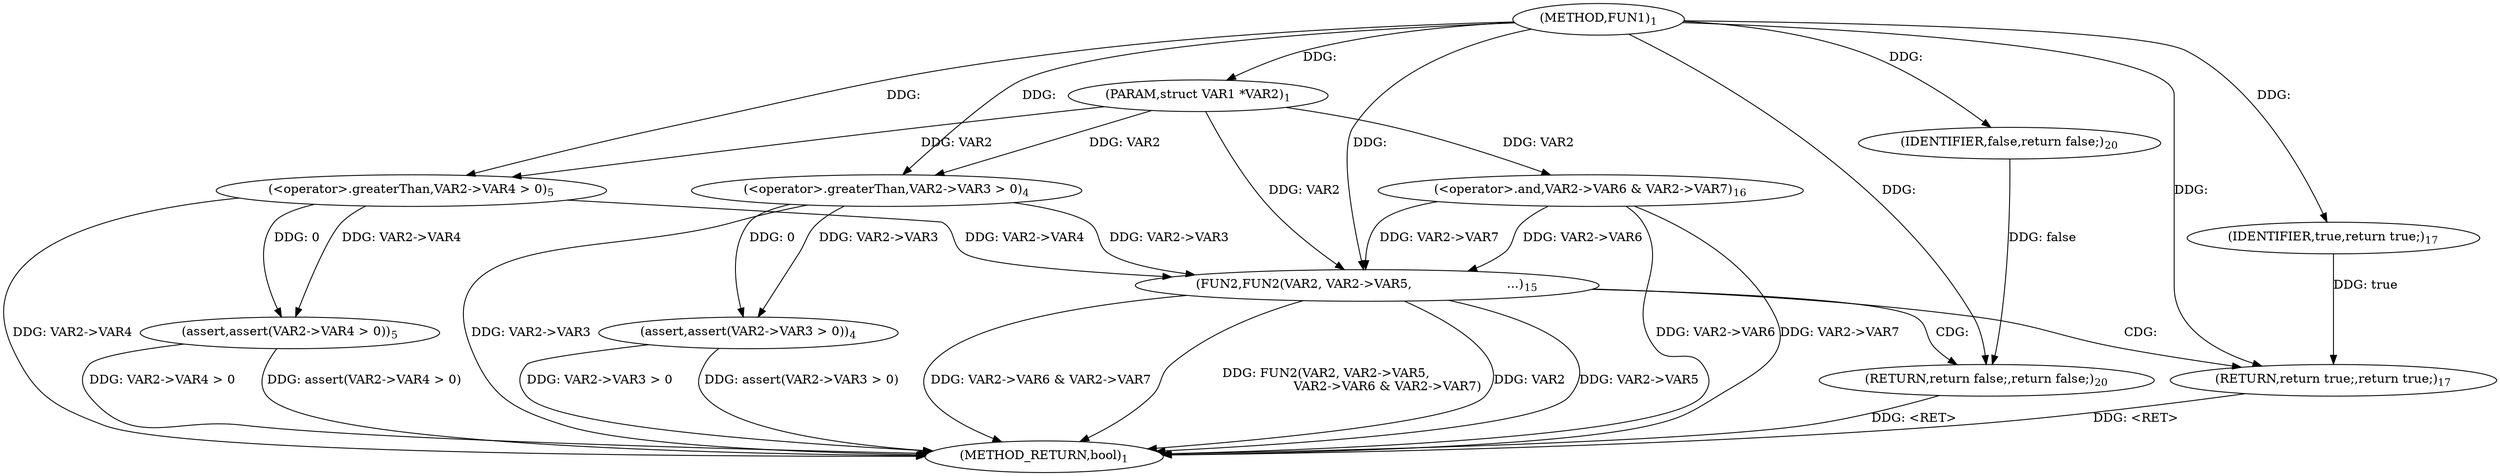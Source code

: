 digraph "FUN1" {  
"8" [label = <(METHOD,FUN1)<SUB>1</SUB>> ]
"41" [label = <(METHOD_RETURN,bool)<SUB>1</SUB>> ]
"9" [label = <(PARAM,struct VAR1 *VAR2)<SUB>1</SUB>> ]
"11" [label = <(assert,assert(VAR2-&gt;VAR3 &gt; 0))<SUB>4</SUB>> ]
"17" [label = <(assert,assert(VAR2-&gt;VAR4 &gt; 0))<SUB>5</SUB>> ]
"39" [label = <(RETURN,return false;,return false;)<SUB>20</SUB>> ]
"24" [label = <(FUN2,FUN2(VAR2, VAR2-&gt;VAR5,
                        ...)<SUB>15</SUB>> ]
"40" [label = <(IDENTIFIER,false,return false;)<SUB>20</SUB>> ]
"12" [label = <(&lt;operator&gt;.greaterThan,VAR2-&gt;VAR3 &gt; 0)<SUB>4</SUB>> ]
"18" [label = <(&lt;operator&gt;.greaterThan,VAR2-&gt;VAR4 &gt; 0)<SUB>5</SUB>> ]
"37" [label = <(RETURN,return true;,return true;)<SUB>17</SUB>> ]
"29" [label = <(&lt;operator&gt;.and,VAR2-&gt;VAR6 &amp; VAR2-&gt;VAR7)<SUB>16</SUB>> ]
"38" [label = <(IDENTIFIER,true,return true;)<SUB>17</SUB>> ]
  "39" -> "41"  [ label = "DDG: &lt;RET&gt;"] 
  "37" -> "41"  [ label = "DDG: &lt;RET&gt;"] 
  "12" -> "41"  [ label = "DDG: VAR2-&gt;VAR3"] 
  "11" -> "41"  [ label = "DDG: VAR2-&gt;VAR3 &gt; 0"] 
  "11" -> "41"  [ label = "DDG: assert(VAR2-&gt;VAR3 &gt; 0)"] 
  "18" -> "41"  [ label = "DDG: VAR2-&gt;VAR4"] 
  "17" -> "41"  [ label = "DDG: VAR2-&gt;VAR4 &gt; 0"] 
  "17" -> "41"  [ label = "DDG: assert(VAR2-&gt;VAR4 &gt; 0)"] 
  "24" -> "41"  [ label = "DDG: VAR2"] 
  "24" -> "41"  [ label = "DDG: VAR2-&gt;VAR5"] 
  "29" -> "41"  [ label = "DDG: VAR2-&gt;VAR6"] 
  "29" -> "41"  [ label = "DDG: VAR2-&gt;VAR7"] 
  "24" -> "41"  [ label = "DDG: VAR2-&gt;VAR6 &amp; VAR2-&gt;VAR7"] 
  "24" -> "41"  [ label = "DDG: FUN2(VAR2, VAR2-&gt;VAR5,
                               VAR2-&gt;VAR6 &amp; VAR2-&gt;VAR7)"] 
  "8" -> "9"  [ label = "DDG: "] 
  "40" -> "39"  [ label = "DDG: false"] 
  "8" -> "39"  [ label = "DDG: "] 
  "12" -> "11"  [ label = "DDG: VAR2-&gt;VAR3"] 
  "12" -> "11"  [ label = "DDG: 0"] 
  "18" -> "17"  [ label = "DDG: VAR2-&gt;VAR4"] 
  "18" -> "17"  [ label = "DDG: 0"] 
  "8" -> "40"  [ label = "DDG: "] 
  "9" -> "12"  [ label = "DDG: VAR2"] 
  "8" -> "12"  [ label = "DDG: "] 
  "9" -> "18"  [ label = "DDG: VAR2"] 
  "8" -> "18"  [ label = "DDG: "] 
  "9" -> "24"  [ label = "DDG: VAR2"] 
  "12" -> "24"  [ label = "DDG: VAR2-&gt;VAR3"] 
  "18" -> "24"  [ label = "DDG: VAR2-&gt;VAR4"] 
  "29" -> "24"  [ label = "DDG: VAR2-&gt;VAR6"] 
  "29" -> "24"  [ label = "DDG: VAR2-&gt;VAR7"] 
  "8" -> "24"  [ label = "DDG: "] 
  "38" -> "37"  [ label = "DDG: true"] 
  "8" -> "37"  [ label = "DDG: "] 
  "9" -> "29"  [ label = "DDG: VAR2"] 
  "8" -> "38"  [ label = "DDG: "] 
  "24" -> "37"  [ label = "CDG: "] 
  "24" -> "39"  [ label = "CDG: "] 
}
